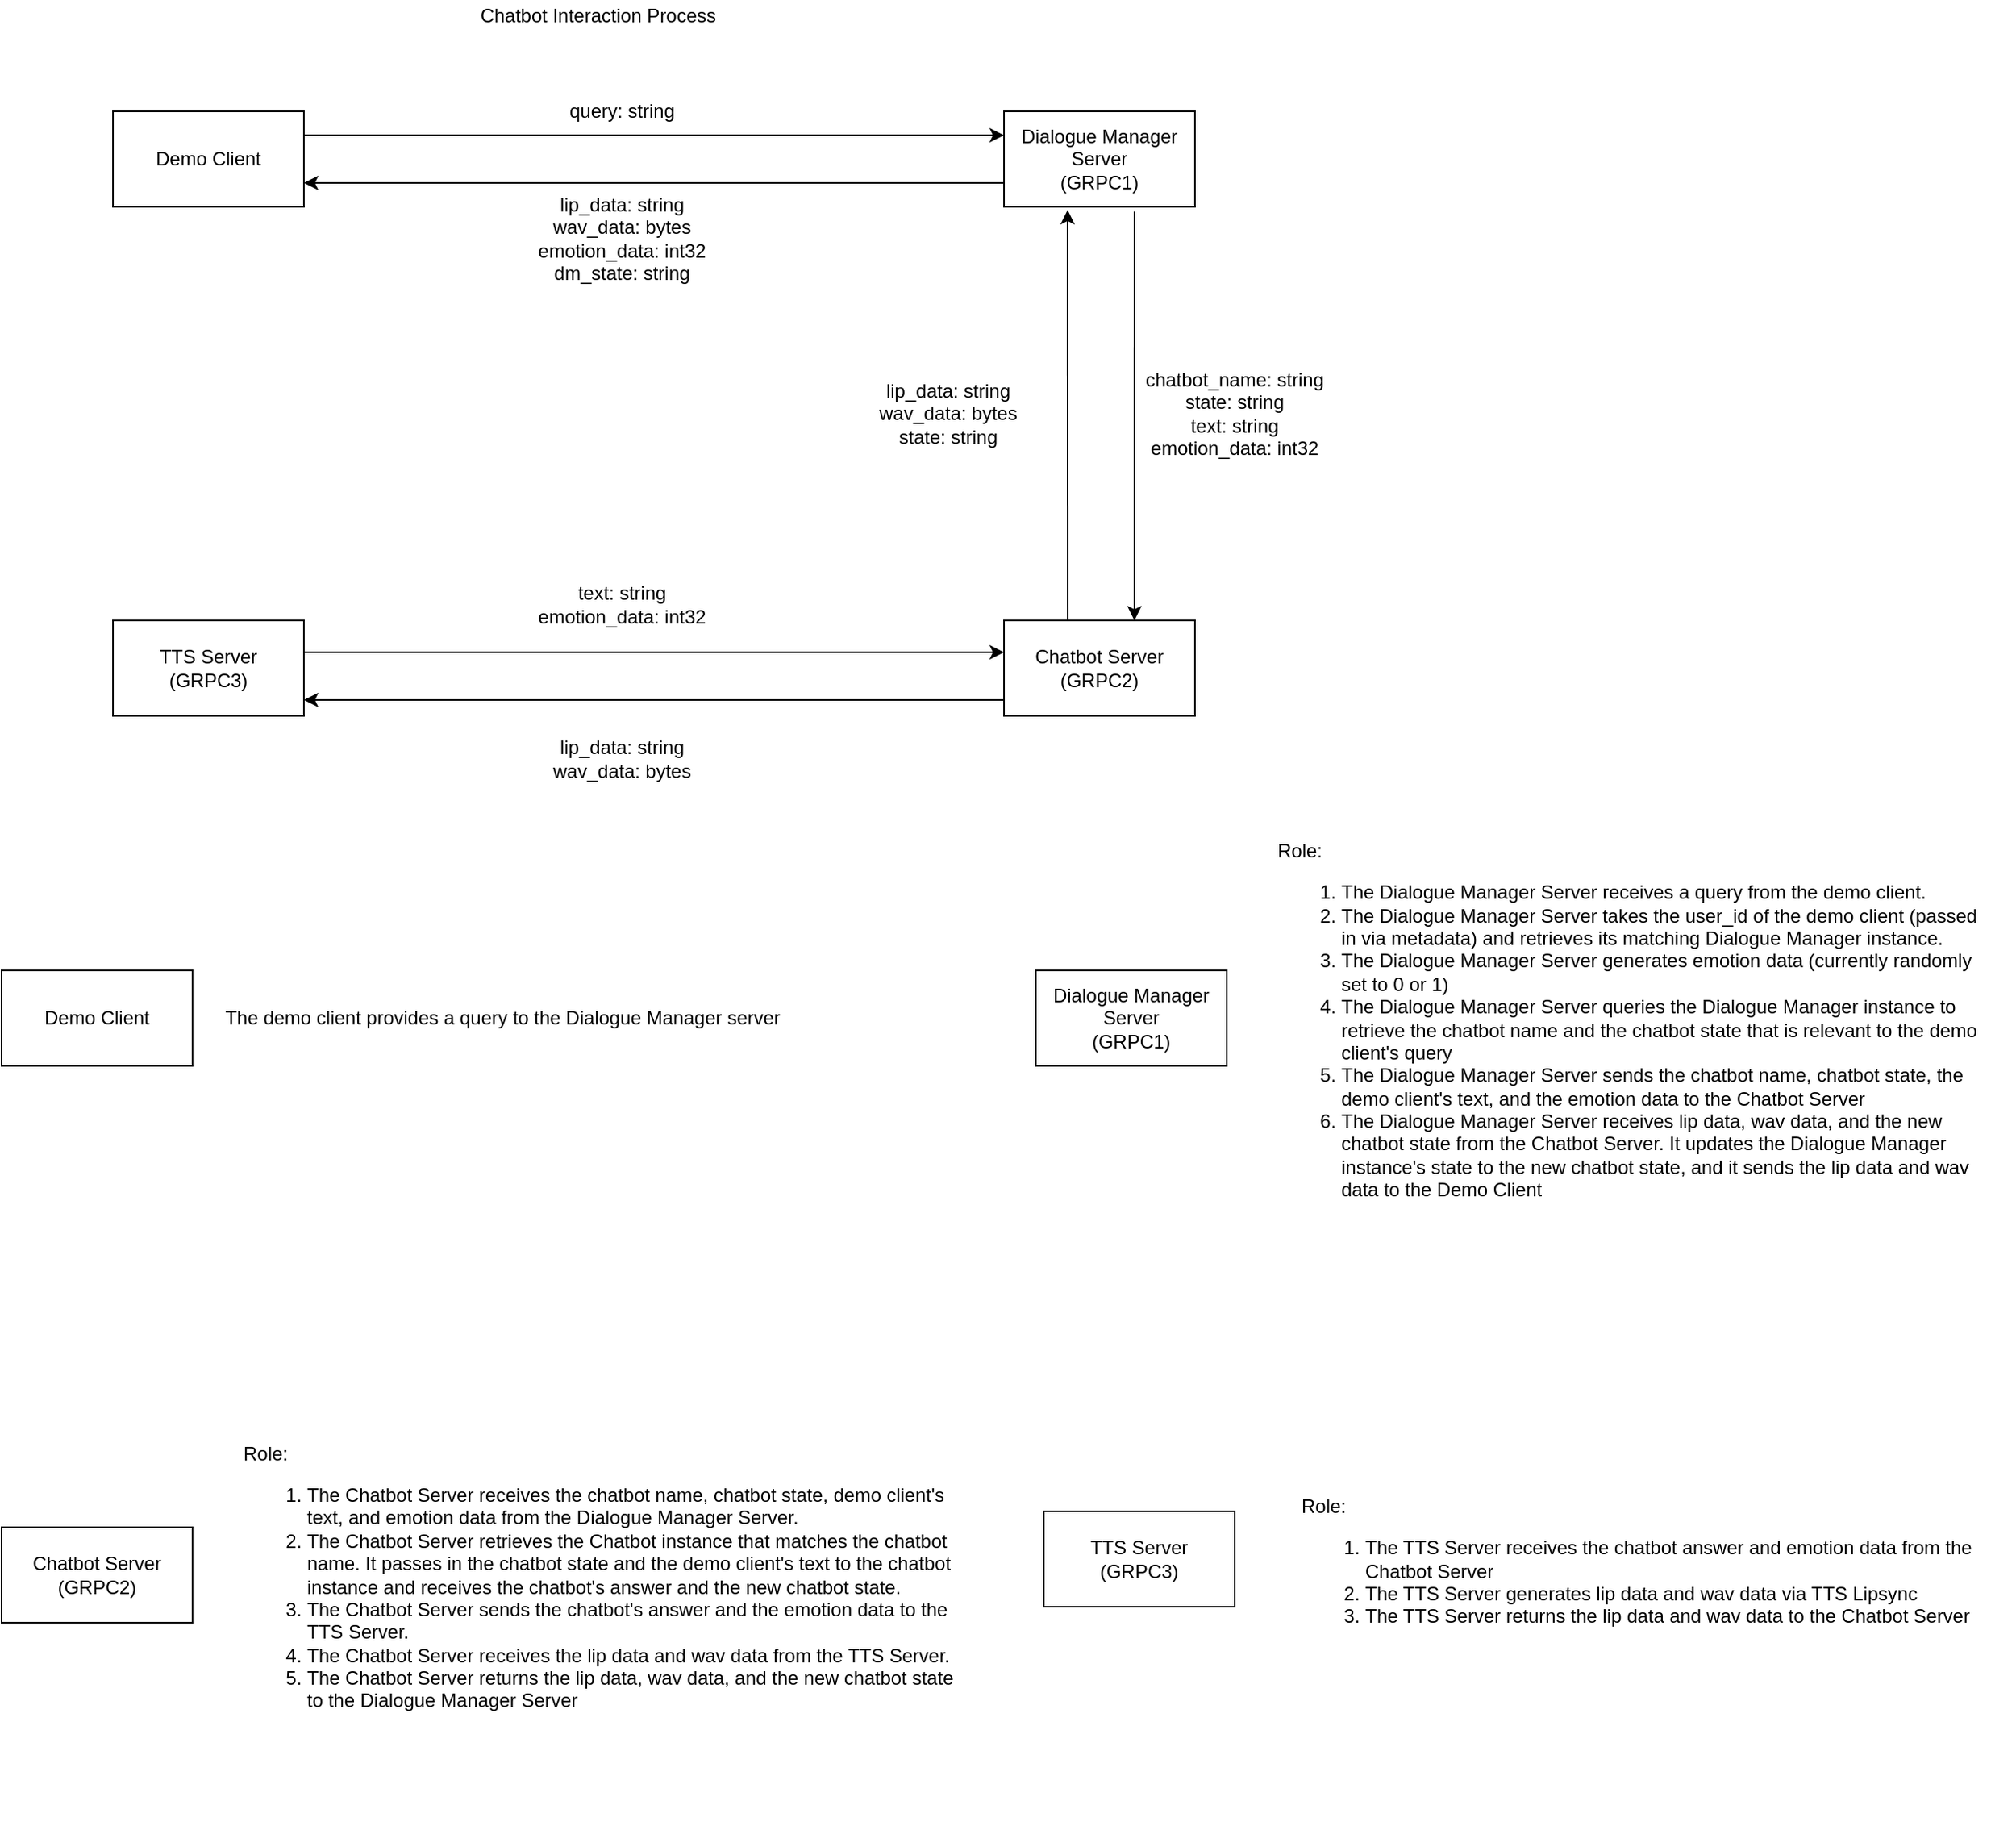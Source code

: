 <mxfile version="14.7.6" type="github">
  <diagram id="38veM0duc0hDk3mzZci5" name="Page-1">
    <mxGraphModel dx="1936" dy="1151" grid="1" gridSize="10" guides="1" tooltips="1" connect="1" arrows="1" fold="1" page="1" pageScale="1" pageWidth="850" pageHeight="1100" math="0" shadow="0">
      <root>
        <mxCell id="0" />
        <mxCell id="1" parent="0" />
        <mxCell id="pTLriYblKHoEXfj9Ryow-2" value="TTS Server&lt;br&gt;(GRPC3)" style="rounded=0;whiteSpace=wrap;html=1;" vertex="1" parent="1">
          <mxGeometry x="80" y="400" width="120" height="60" as="geometry" />
        </mxCell>
        <mxCell id="pTLriYblKHoEXfj9Ryow-3" value="Chatbot Server (GRPC2)" style="rounded=0;whiteSpace=wrap;html=1;" vertex="1" parent="1">
          <mxGeometry x="640" y="400" width="120" height="60" as="geometry" />
        </mxCell>
        <mxCell id="pTLriYblKHoEXfj9Ryow-9" value="" style="endArrow=classic;html=1;entryX=0.683;entryY=0;entryDx=0;entryDy=0;entryPerimeter=0;" edge="1" parent="1" target="pTLriYblKHoEXfj9Ryow-3">
          <mxGeometry width="50" height="50" relative="1" as="geometry">
            <mxPoint x="722" y="143" as="sourcePoint" />
            <mxPoint x="450" y="300" as="targetPoint" />
          </mxGeometry>
        </mxCell>
        <mxCell id="pTLriYblKHoEXfj9Ryow-10" value="" style="endArrow=classic;html=1;entryX=0.333;entryY=1.033;entryDx=0;entryDy=0;entryPerimeter=0;" edge="1" parent="1" target="pTLriYblKHoEXfj9Ryow-4">
          <mxGeometry width="50" height="50" relative="1" as="geometry">
            <mxPoint x="680.04" y="400" as="sourcePoint" />
            <mxPoint x="685" y="143" as="targetPoint" />
          </mxGeometry>
        </mxCell>
        <mxCell id="pTLriYblKHoEXfj9Ryow-15" value="" style="endArrow=classic;html=1;exitX=1;exitY=0.25;exitDx=0;exitDy=0;entryX=0;entryY=0.25;entryDx=0;entryDy=0;entryPerimeter=0;" edge="1" parent="1">
          <mxGeometry width="50" height="50" relative="1" as="geometry">
            <mxPoint x="200" y="420" as="sourcePoint" />
            <mxPoint x="640" y="420" as="targetPoint" />
          </mxGeometry>
        </mxCell>
        <mxCell id="pTLriYblKHoEXfj9Ryow-16" value="" style="endArrow=classic;html=1;exitX=0;exitY=0.75;exitDx=0;exitDy=0;entryX=1;entryY=0.75;entryDx=0;entryDy=0;" edge="1" parent="1">
          <mxGeometry width="50" height="50" relative="1" as="geometry">
            <mxPoint x="640" y="450" as="sourcePoint" />
            <mxPoint x="200" y="450" as="targetPoint" />
          </mxGeometry>
        </mxCell>
        <mxCell id="pTLriYblKHoEXfj9Ryow-17" value="chatbot_name: string&lt;br&gt;state: string&lt;br&gt;text: string&lt;br&gt;emotion_data: int32" style="text;html=1;strokeColor=none;fillColor=none;align=center;verticalAlign=middle;whiteSpace=wrap;rounded=0;" vertex="1" parent="1">
          <mxGeometry x="690" y="260" width="190" height="20" as="geometry" />
        </mxCell>
        <mxCell id="pTLriYblKHoEXfj9Ryow-18" value="lip_data: string&lt;br&gt;wav_data: bytes&lt;br&gt;state: string" style="text;html=1;strokeColor=none;fillColor=none;align=center;verticalAlign=middle;whiteSpace=wrap;rounded=0;" vertex="1" parent="1">
          <mxGeometry x="510" y="260" width="190" height="20" as="geometry" />
        </mxCell>
        <mxCell id="pTLriYblKHoEXfj9Ryow-20" value="lip_data: string&lt;br&gt;wav_data: bytes&lt;br&gt;" style="text;html=1;strokeColor=none;fillColor=none;align=center;verticalAlign=middle;whiteSpace=wrap;rounded=0;" vertex="1" parent="1">
          <mxGeometry x="305" y="477" width="190" height="20" as="geometry" />
        </mxCell>
        <mxCell id="pTLriYblKHoEXfj9Ryow-21" value="text: string&lt;br&gt;emotion_data: int32" style="text;html=1;strokeColor=none;fillColor=none;align=center;verticalAlign=middle;whiteSpace=wrap;rounded=0;" vertex="1" parent="1">
          <mxGeometry x="305" y="380" width="190" height="20" as="geometry" />
        </mxCell>
        <mxCell id="pTLriYblKHoEXfj9Ryow-1" value="Demo Client" style="rounded=0;whiteSpace=wrap;html=1;" vertex="1" parent="1">
          <mxGeometry x="80" y="80" width="120" height="60" as="geometry" />
        </mxCell>
        <mxCell id="pTLriYblKHoEXfj9Ryow-4" value="Dialogue Manager Server &lt;br&gt;(GRPC1)" style="rounded=0;whiteSpace=wrap;html=1;" vertex="1" parent="1">
          <mxGeometry x="640" y="80" width="120" height="60" as="geometry" />
        </mxCell>
        <mxCell id="pTLriYblKHoEXfj9Ryow-5" value="" style="endArrow=classic;html=1;exitX=1;exitY=0.25;exitDx=0;exitDy=0;entryX=0;entryY=0.25;entryDx=0;entryDy=0;entryPerimeter=0;" edge="1" parent="1" source="pTLriYblKHoEXfj9Ryow-1" target="pTLriYblKHoEXfj9Ryow-4">
          <mxGeometry x="80" y="70" width="50" height="50" as="geometry">
            <mxPoint x="400" y="380" as="sourcePoint" />
            <mxPoint x="450" y="330" as="targetPoint" />
          </mxGeometry>
        </mxCell>
        <mxCell id="pTLriYblKHoEXfj9Ryow-6" value="query: string" style="text;html=1;strokeColor=none;fillColor=none;align=center;verticalAlign=middle;whiteSpace=wrap;rounded=0;" vertex="1" parent="1">
          <mxGeometry x="350" y="70" width="100" height="20" as="geometry" />
        </mxCell>
        <mxCell id="pTLriYblKHoEXfj9Ryow-7" value="" style="endArrow=classic;html=1;exitX=0;exitY=0.75;exitDx=0;exitDy=0;entryX=1;entryY=0.75;entryDx=0;entryDy=0;" edge="1" parent="1" source="pTLriYblKHoEXfj9Ryow-4" target="pTLriYblKHoEXfj9Ryow-1">
          <mxGeometry x="80" y="70" width="50" height="50" as="geometry">
            <mxPoint x="180" y="180" as="sourcePoint" />
            <mxPoint x="150" y="180" as="targetPoint" />
          </mxGeometry>
        </mxCell>
        <mxCell id="pTLriYblKHoEXfj9Ryow-8" value="lip_data: string&lt;br&gt;wav_data: bytes&lt;br&gt;emotion_data: int32&lt;br&gt;dm_state: string" style="text;html=1;strokeColor=none;fillColor=none;align=center;verticalAlign=middle;whiteSpace=wrap;rounded=0;" vertex="1" parent="1">
          <mxGeometry x="305" y="150" width="190" height="20" as="geometry" />
        </mxCell>
        <mxCell id="pTLriYblKHoEXfj9Ryow-44" value="" style="group" vertex="1" connectable="0" parent="1">
          <mxGeometry x="660" y="620" width="600" height="60" as="geometry" />
        </mxCell>
        <mxCell id="pTLriYblKHoEXfj9Ryow-34" value="Dialogue Manager Server &lt;br&gt;(GRPC1)" style="rounded=0;whiteSpace=wrap;html=1;" vertex="1" parent="pTLriYblKHoEXfj9Ryow-44">
          <mxGeometry width="120" height="60" as="geometry" />
        </mxCell>
        <mxCell id="pTLriYblKHoEXfj9Ryow-35" value="&lt;br&gt;Role:&lt;br&gt;&lt;ol&gt;&lt;li&gt;The Dialogue Manager Server receives a query from the demo client.&amp;nbsp;&lt;/li&gt;&lt;li&gt;The Dialogue Manager Server takes the user_id of the demo client (passed in via metadata) and retrieves its matching Dialogue Manager instance.&amp;nbsp;&lt;/li&gt;&lt;li&gt;The Dialogue Manager Server generates emotion data (currently randomly set to 0 or 1)&lt;/li&gt;&lt;li&gt;The Dialogue Manager Server queries the Dialogue Manager instance to retrieve the chatbot name and the chatbot state that is relevant to the demo client&#39;s query&lt;/li&gt;&lt;li&gt;The Dialogue Manager Server sends the chatbot name, chatbot state, the demo client&#39;s text, and the emotion data to the Chatbot Server&amp;nbsp;&lt;/li&gt;&lt;li&gt;The Dialogue Manager Server receives lip data, wav data, and the new chatbot state from the Chatbot Server. It updates the Dialogue Manager instance&#39;s state to the new chatbot state, and it sends the lip data and wav data to the Demo Client&lt;/li&gt;&lt;/ol&gt;" style="text;html=1;strokeColor=none;fillColor=none;align=left;verticalAlign=middle;whiteSpace=wrap;rounded=0;" vertex="1" parent="pTLriYblKHoEXfj9Ryow-44">
          <mxGeometry x="150" y="20" width="450" height="20" as="geometry" />
        </mxCell>
        <mxCell id="pTLriYblKHoEXfj9Ryow-39" style="edgeStyle=orthogonalEdgeStyle;rounded=0;orthogonalLoop=1;jettySize=auto;html=1;exitX=0.5;exitY=1;exitDx=0;exitDy=0;" edge="1" parent="pTLriYblKHoEXfj9Ryow-44" source="pTLriYblKHoEXfj9Ryow-35" target="pTLriYblKHoEXfj9Ryow-35">
          <mxGeometry relative="1" as="geometry" />
        </mxCell>
        <mxCell id="pTLriYblKHoEXfj9Ryow-45" value="" style="group" vertex="1" connectable="0" parent="1">
          <mxGeometry x="10" y="620" width="540" height="60" as="geometry" />
        </mxCell>
        <mxCell id="pTLriYblKHoEXfj9Ryow-32" value="Demo Client" style="rounded=0;whiteSpace=wrap;html=1;" vertex="1" parent="pTLriYblKHoEXfj9Ryow-45">
          <mxGeometry width="120" height="60" as="geometry" />
        </mxCell>
        <mxCell id="pTLriYblKHoEXfj9Ryow-33" value="The demo client provides a query to the Dialogue Manager server" style="text;html=1;strokeColor=none;fillColor=none;align=center;verticalAlign=middle;whiteSpace=wrap;rounded=0;" vertex="1" parent="pTLriYblKHoEXfj9Ryow-45">
          <mxGeometry x="90" y="20" width="450" height="20" as="geometry" />
        </mxCell>
        <mxCell id="pTLriYblKHoEXfj9Ryow-46" value="" style="group" vertex="1" connectable="0" parent="1">
          <mxGeometry x="10" y="830" width="600" height="340" as="geometry" />
        </mxCell>
        <mxCell id="pTLriYblKHoEXfj9Ryow-37" value="Chatbot Server (GRPC2)" style="rounded=0;whiteSpace=wrap;html=1;" vertex="1" parent="pTLriYblKHoEXfj9Ryow-46">
          <mxGeometry y="140" width="120" height="60" as="geometry" />
        </mxCell>
        <mxCell id="pTLriYblKHoEXfj9Ryow-40" value="&lt;br&gt;Role:&lt;br&gt;&lt;ol&gt;&lt;li&gt;&lt;span&gt;The Chatbot Server receives the chatbot name, chatbot state, demo client&#39;s text, and emotion data from the Dialogue Manager Server.&amp;nbsp;&lt;/span&gt;&lt;/li&gt;&lt;li&gt;The Chatbot Server retrieves the Chatbot instance that matches the chatbot name. It passes in the chatbot state and the demo client&#39;s text to the chatbot instance and receives the chatbot&#39;s answer and the new chatbot state.&amp;nbsp;&lt;/li&gt;&lt;li&gt;The Chatbot Server sends the chatbot&#39;s answer and the emotion data to the TTS Server.&amp;nbsp;&lt;/li&gt;&lt;li&gt;The Chatbot Server receives the lip data and wav data from the TTS Server.&amp;nbsp;&lt;/li&gt;&lt;li&gt;The Chatbot Server returns the lip data, wav data, and the new chatbot state to the Dialogue Manager Server&lt;/li&gt;&lt;/ol&gt;" style="text;html=1;strokeColor=none;fillColor=none;align=left;verticalAlign=middle;whiteSpace=wrap;rounded=0;" vertex="1" parent="pTLriYblKHoEXfj9Ryow-46">
          <mxGeometry x="150" width="450" height="340" as="geometry" />
        </mxCell>
        <mxCell id="pTLriYblKHoEXfj9Ryow-47" value="" style="group" vertex="1" connectable="0" parent="1">
          <mxGeometry x="665" y="820" width="610" height="340" as="geometry" />
        </mxCell>
        <mxCell id="pTLriYblKHoEXfj9Ryow-42" value="TTS Server&lt;br&gt;(GRPC3)" style="rounded=0;whiteSpace=wrap;html=1;" vertex="1" parent="pTLriYblKHoEXfj9Ryow-47">
          <mxGeometry y="140" width="120" height="60" as="geometry" />
        </mxCell>
        <mxCell id="pTLriYblKHoEXfj9Ryow-43" value="&lt;br&gt;Role:&lt;br&gt;&lt;ol&gt;&lt;li&gt;The TTS Server receives the chatbot answer and emotion data from the Chatbot Server&amp;nbsp;&lt;/li&gt;&lt;li&gt;The TTS Server generates lip data and wav data via TTS Lipsync&amp;nbsp;&lt;/li&gt;&lt;li&gt;The TTS Server returns the lip data and wav data to the Chatbot Server&amp;nbsp;&lt;/li&gt;&lt;/ol&gt;" style="text;html=1;strokeColor=none;fillColor=none;align=left;verticalAlign=middle;whiteSpace=wrap;rounded=0;" vertex="1" parent="pTLriYblKHoEXfj9Ryow-47">
          <mxGeometry x="160" width="450" height="340" as="geometry" />
        </mxCell>
        <mxCell id="pTLriYblKHoEXfj9Ryow-51" value="Chatbot Interaction Process" style="text;html=1;strokeColor=none;fillColor=none;align=center;verticalAlign=middle;whiteSpace=wrap;rounded=0;" vertex="1" parent="1">
          <mxGeometry x="275" y="10" width="220" height="20" as="geometry" />
        </mxCell>
      </root>
    </mxGraphModel>
  </diagram>
</mxfile>
